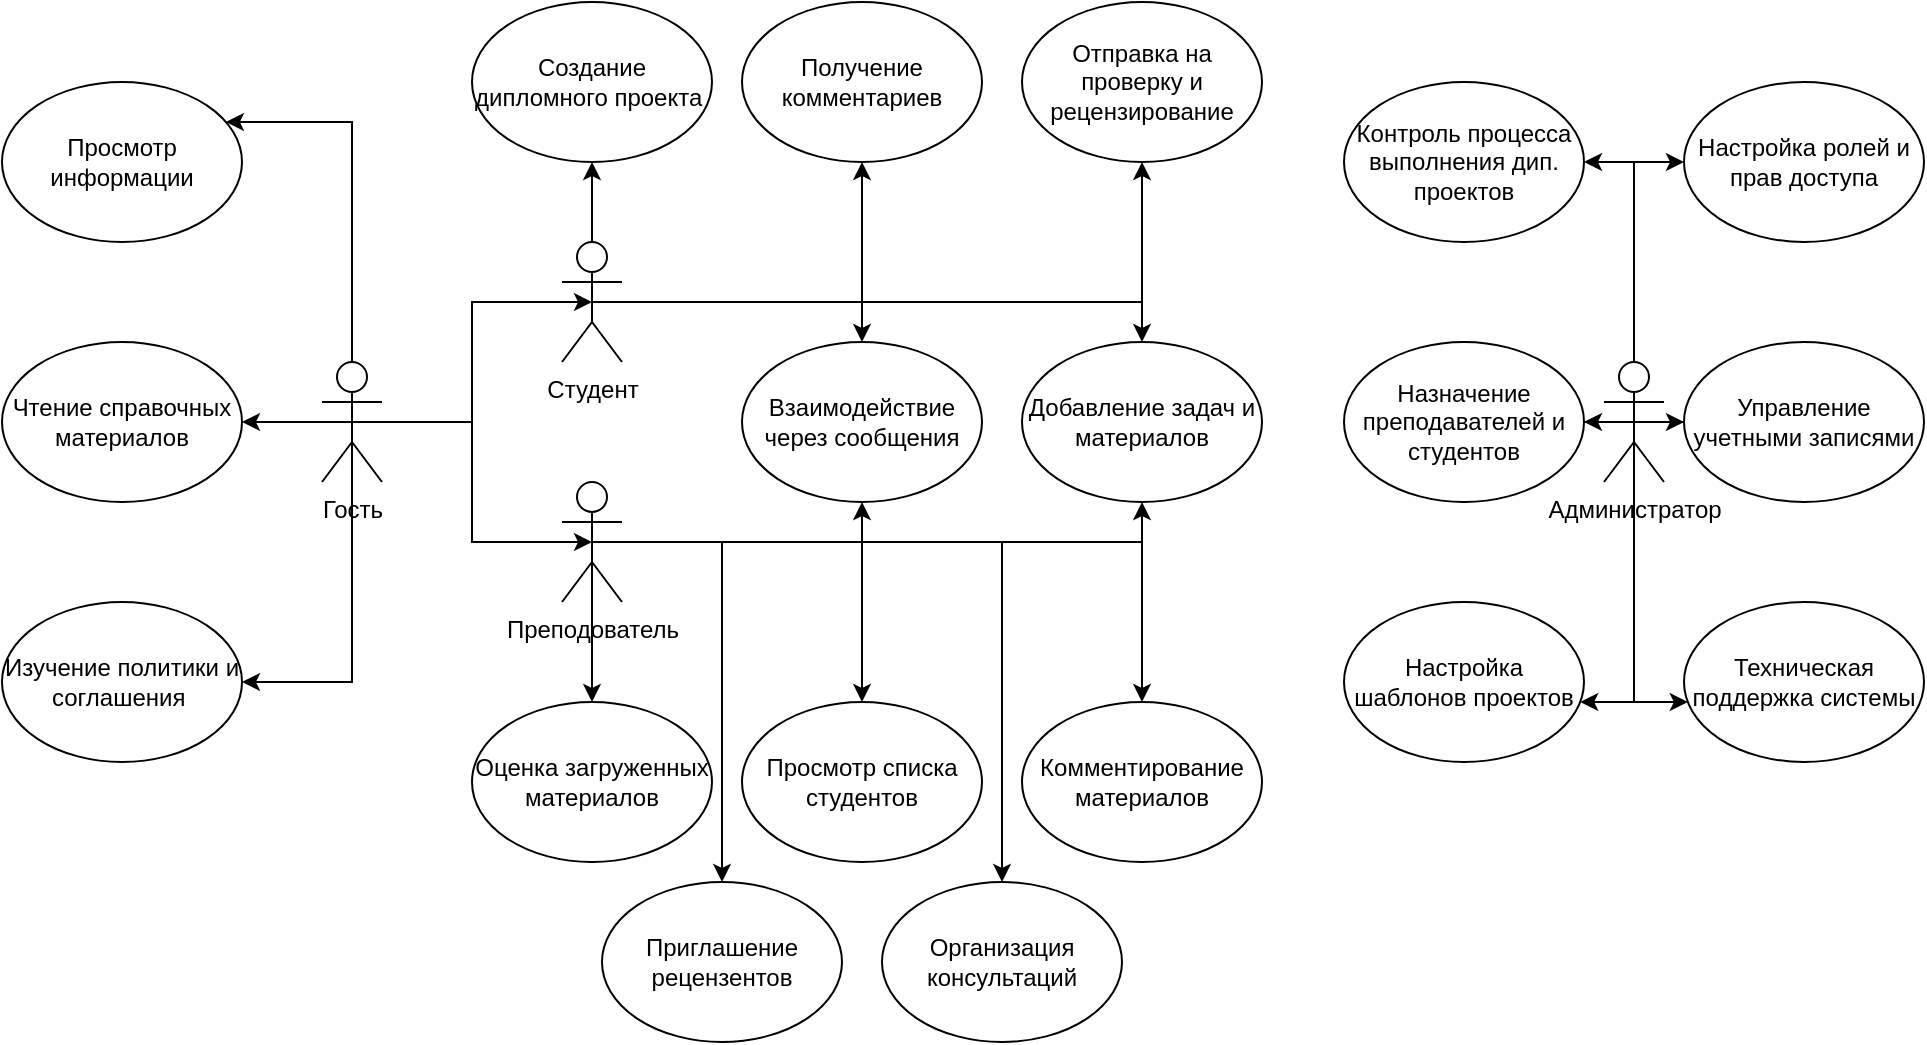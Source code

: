 <mxfile version="24.7.17">
  <diagram name="Страница — 1" id="iuXsO0uOkUwN68_SVl8-">
    <mxGraphModel dx="1290" dy="618" grid="0" gridSize="10" guides="1" tooltips="1" connect="1" arrows="1" fold="1" page="1" pageScale="1" pageWidth="827" pageHeight="1169" math="0" shadow="0">
      <root>
        <mxCell id="0" />
        <mxCell id="1" parent="0" />
        <mxCell id="vZla5wxiAgRuiut6L9_P-15" style="edgeStyle=orthogonalEdgeStyle;rounded=0;orthogonalLoop=1;jettySize=auto;html=1;exitX=0.5;exitY=0.5;exitDx=0;exitDy=0;exitPerimeter=0;" edge="1" parent="1" source="vZla5wxiAgRuiut6L9_P-1" target="vZla5wxiAgRuiut6L9_P-12">
          <mxGeometry relative="1" as="geometry">
            <Array as="points">
              <mxPoint x="195" y="80" />
            </Array>
          </mxGeometry>
        </mxCell>
        <mxCell id="vZla5wxiAgRuiut6L9_P-16" style="edgeStyle=orthogonalEdgeStyle;rounded=0;orthogonalLoop=1;jettySize=auto;html=1;exitX=0.5;exitY=0.5;exitDx=0;exitDy=0;exitPerimeter=0;" edge="1" parent="1" source="vZla5wxiAgRuiut6L9_P-1" target="vZla5wxiAgRuiut6L9_P-14">
          <mxGeometry relative="1" as="geometry">
            <Array as="points">
              <mxPoint x="195" y="360" />
            </Array>
          </mxGeometry>
        </mxCell>
        <mxCell id="vZla5wxiAgRuiut6L9_P-19" style="edgeStyle=orthogonalEdgeStyle;rounded=0;orthogonalLoop=1;jettySize=auto;html=1;exitX=0.5;exitY=0.5;exitDx=0;exitDy=0;exitPerimeter=0;" edge="1" parent="1" source="vZla5wxiAgRuiut6L9_P-1" target="vZla5wxiAgRuiut6L9_P-13">
          <mxGeometry relative="1" as="geometry" />
        </mxCell>
        <mxCell id="vZla5wxiAgRuiut6L9_P-20" style="edgeStyle=orthogonalEdgeStyle;rounded=0;orthogonalLoop=1;jettySize=auto;html=1;exitX=0.5;exitY=0.5;exitDx=0;exitDy=0;exitPerimeter=0;entryX=0.5;entryY=0.5;entryDx=0;entryDy=0;entryPerimeter=0;" edge="1" parent="1" source="vZla5wxiAgRuiut6L9_P-1" target="vZla5wxiAgRuiut6L9_P-2">
          <mxGeometry relative="1" as="geometry" />
        </mxCell>
        <mxCell id="vZla5wxiAgRuiut6L9_P-21" style="edgeStyle=orthogonalEdgeStyle;rounded=0;orthogonalLoop=1;jettySize=auto;html=1;exitX=0.5;exitY=0.5;exitDx=0;exitDy=0;exitPerimeter=0;entryX=0.5;entryY=0.5;entryDx=0;entryDy=0;entryPerimeter=0;" edge="1" parent="1" source="vZla5wxiAgRuiut6L9_P-1" target="vZla5wxiAgRuiut6L9_P-3">
          <mxGeometry relative="1" as="geometry" />
        </mxCell>
        <mxCell id="vZla5wxiAgRuiut6L9_P-1" value="Гость" style="shape=umlActor;verticalLabelPosition=bottom;verticalAlign=top;html=1;outlineConnect=0;" vertex="1" parent="1">
          <mxGeometry x="180" y="200" width="30" height="60" as="geometry" />
        </mxCell>
        <mxCell id="vZla5wxiAgRuiut6L9_P-27" style="edgeStyle=orthogonalEdgeStyle;rounded=0;orthogonalLoop=1;jettySize=auto;html=1;exitX=0.5;exitY=0.5;exitDx=0;exitDy=0;exitPerimeter=0;" edge="1" parent="1" source="vZla5wxiAgRuiut6L9_P-2" target="vZla5wxiAgRuiut6L9_P-22">
          <mxGeometry relative="1" as="geometry" />
        </mxCell>
        <mxCell id="vZla5wxiAgRuiut6L9_P-28" style="edgeStyle=orthogonalEdgeStyle;rounded=0;orthogonalLoop=1;jettySize=auto;html=1;exitX=0.5;exitY=0.5;exitDx=0;exitDy=0;exitPerimeter=0;" edge="1" parent="1" source="vZla5wxiAgRuiut6L9_P-2" target="vZla5wxiAgRuiut6L9_P-24">
          <mxGeometry relative="1" as="geometry" />
        </mxCell>
        <mxCell id="vZla5wxiAgRuiut6L9_P-29" style="edgeStyle=orthogonalEdgeStyle;rounded=0;orthogonalLoop=1;jettySize=auto;html=1;exitX=0.5;exitY=0.5;exitDx=0;exitDy=0;exitPerimeter=0;" edge="1" parent="1" source="vZla5wxiAgRuiut6L9_P-2" target="vZla5wxiAgRuiut6L9_P-26">
          <mxGeometry relative="1" as="geometry" />
        </mxCell>
        <mxCell id="vZla5wxiAgRuiut6L9_P-30" style="edgeStyle=orthogonalEdgeStyle;rounded=0;orthogonalLoop=1;jettySize=auto;html=1;exitX=0.5;exitY=0.5;exitDx=0;exitDy=0;exitPerimeter=0;" edge="1" parent="1" source="vZla5wxiAgRuiut6L9_P-2" target="vZla5wxiAgRuiut6L9_P-25">
          <mxGeometry relative="1" as="geometry">
            <Array as="points">
              <mxPoint x="450" y="170" />
            </Array>
          </mxGeometry>
        </mxCell>
        <mxCell id="vZla5wxiAgRuiut6L9_P-31" style="edgeStyle=orthogonalEdgeStyle;rounded=0;orthogonalLoop=1;jettySize=auto;html=1;exitX=0.5;exitY=0.5;exitDx=0;exitDy=0;exitPerimeter=0;" edge="1" parent="1" source="vZla5wxiAgRuiut6L9_P-2" target="vZla5wxiAgRuiut6L9_P-23">
          <mxGeometry relative="1" as="geometry">
            <Array as="points">
              <mxPoint x="590" y="170" />
            </Array>
          </mxGeometry>
        </mxCell>
        <mxCell id="vZla5wxiAgRuiut6L9_P-2" value="Студент" style="shape=umlActor;verticalLabelPosition=bottom;verticalAlign=top;html=1;outlineConnect=0;" vertex="1" parent="1">
          <mxGeometry x="300" y="140" width="30" height="60" as="geometry" />
        </mxCell>
        <mxCell id="vZla5wxiAgRuiut6L9_P-32" style="edgeStyle=orthogonalEdgeStyle;rounded=0;orthogonalLoop=1;jettySize=auto;html=1;exitX=0.5;exitY=0.5;exitDx=0;exitDy=0;exitPerimeter=0;" edge="1" parent="1" source="vZla5wxiAgRuiut6L9_P-3" target="vZla5wxiAgRuiut6L9_P-25">
          <mxGeometry relative="1" as="geometry">
            <Array as="points">
              <mxPoint x="450" y="290" />
            </Array>
          </mxGeometry>
        </mxCell>
        <mxCell id="vZla5wxiAgRuiut6L9_P-33" style="edgeStyle=orthogonalEdgeStyle;rounded=0;orthogonalLoop=1;jettySize=auto;html=1;exitX=0.5;exitY=0.5;exitDx=0;exitDy=0;exitPerimeter=0;entryX=0.5;entryY=1;entryDx=0;entryDy=0;" edge="1" parent="1" source="vZla5wxiAgRuiut6L9_P-3" target="vZla5wxiAgRuiut6L9_P-23">
          <mxGeometry relative="1" as="geometry">
            <Array as="points">
              <mxPoint x="590" y="290" />
            </Array>
          </mxGeometry>
        </mxCell>
        <mxCell id="vZla5wxiAgRuiut6L9_P-43" style="edgeStyle=orthogonalEdgeStyle;rounded=0;orthogonalLoop=1;jettySize=auto;html=1;exitX=0.5;exitY=0.5;exitDx=0;exitDy=0;exitPerimeter=0;entryX=0.5;entryY=0;entryDx=0;entryDy=0;" edge="1" parent="1" source="vZla5wxiAgRuiut6L9_P-3" target="vZla5wxiAgRuiut6L9_P-34">
          <mxGeometry relative="1" as="geometry" />
        </mxCell>
        <mxCell id="vZla5wxiAgRuiut6L9_P-44" style="edgeStyle=orthogonalEdgeStyle;rounded=0;orthogonalLoop=1;jettySize=auto;html=1;exitX=0.5;exitY=0.5;exitDx=0;exitDy=0;exitPerimeter=0;" edge="1" parent="1" source="vZla5wxiAgRuiut6L9_P-3" target="vZla5wxiAgRuiut6L9_P-40">
          <mxGeometry relative="1" as="geometry" />
        </mxCell>
        <mxCell id="vZla5wxiAgRuiut6L9_P-45" style="edgeStyle=orthogonalEdgeStyle;rounded=0;orthogonalLoop=1;jettySize=auto;html=1;exitX=0.5;exitY=0.5;exitDx=0;exitDy=0;exitPerimeter=0;" edge="1" parent="1" source="vZla5wxiAgRuiut6L9_P-3" target="vZla5wxiAgRuiut6L9_P-35">
          <mxGeometry relative="1" as="geometry" />
        </mxCell>
        <mxCell id="vZla5wxiAgRuiut6L9_P-46" style="edgeStyle=orthogonalEdgeStyle;rounded=0;orthogonalLoop=1;jettySize=auto;html=1;exitX=0.5;exitY=0.5;exitDx=0;exitDy=0;exitPerimeter=0;" edge="1" parent="1" source="vZla5wxiAgRuiut6L9_P-3" target="vZla5wxiAgRuiut6L9_P-37">
          <mxGeometry relative="1" as="geometry">
            <Array as="points">
              <mxPoint x="380" y="290" />
            </Array>
          </mxGeometry>
        </mxCell>
        <mxCell id="vZla5wxiAgRuiut6L9_P-47" style="edgeStyle=orthogonalEdgeStyle;rounded=0;orthogonalLoop=1;jettySize=auto;html=1;exitX=0.5;exitY=0.5;exitDx=0;exitDy=0;exitPerimeter=0;" edge="1" parent="1" source="vZla5wxiAgRuiut6L9_P-3" target="vZla5wxiAgRuiut6L9_P-39">
          <mxGeometry relative="1" as="geometry" />
        </mxCell>
        <mxCell id="vZla5wxiAgRuiut6L9_P-3" value="Преподователь" style="shape=umlActor;verticalLabelPosition=bottom;verticalAlign=top;html=1;outlineConnect=0;" vertex="1" parent="1">
          <mxGeometry x="300" y="260" width="30" height="60" as="geometry" />
        </mxCell>
        <mxCell id="vZla5wxiAgRuiut6L9_P-55" style="edgeStyle=orthogonalEdgeStyle;rounded=0;orthogonalLoop=1;jettySize=auto;html=1;exitX=0.5;exitY=0.5;exitDx=0;exitDy=0;exitPerimeter=0;" edge="1" parent="1" source="vZla5wxiAgRuiut6L9_P-4" target="vZla5wxiAgRuiut6L9_P-50">
          <mxGeometry relative="1" as="geometry" />
        </mxCell>
        <mxCell id="vZla5wxiAgRuiut6L9_P-56" style="edgeStyle=orthogonalEdgeStyle;rounded=0;orthogonalLoop=1;jettySize=auto;html=1;exitX=0.5;exitY=0.5;exitDx=0;exitDy=0;exitPerimeter=0;" edge="1" parent="1" source="vZla5wxiAgRuiut6L9_P-4" target="vZla5wxiAgRuiut6L9_P-53">
          <mxGeometry relative="1" as="geometry" />
        </mxCell>
        <mxCell id="vZla5wxiAgRuiut6L9_P-57" style="edgeStyle=orthogonalEdgeStyle;rounded=0;orthogonalLoop=1;jettySize=auto;html=1;exitX=0.5;exitY=0.5;exitDx=0;exitDy=0;exitPerimeter=0;" edge="1" parent="1" source="vZla5wxiAgRuiut6L9_P-4" target="vZla5wxiAgRuiut6L9_P-52">
          <mxGeometry relative="1" as="geometry">
            <Array as="points">
              <mxPoint x="836" y="100" />
            </Array>
          </mxGeometry>
        </mxCell>
        <mxCell id="vZla5wxiAgRuiut6L9_P-58" style="edgeStyle=orthogonalEdgeStyle;rounded=0;orthogonalLoop=1;jettySize=auto;html=1;exitX=0.5;exitY=0.5;exitDx=0;exitDy=0;exitPerimeter=0;" edge="1" parent="1" source="vZla5wxiAgRuiut6L9_P-4" target="vZla5wxiAgRuiut6L9_P-49">
          <mxGeometry relative="1" as="geometry">
            <Array as="points">
              <mxPoint x="836" y="100" />
            </Array>
          </mxGeometry>
        </mxCell>
        <mxCell id="vZla5wxiAgRuiut6L9_P-60" style="edgeStyle=orthogonalEdgeStyle;rounded=0;orthogonalLoop=1;jettySize=auto;html=1;exitX=0.5;exitY=0.5;exitDx=0;exitDy=0;exitPerimeter=0;" edge="1" parent="1" source="vZla5wxiAgRuiut6L9_P-4" target="vZla5wxiAgRuiut6L9_P-54">
          <mxGeometry relative="1" as="geometry">
            <Array as="points">
              <mxPoint x="836" y="370" />
            </Array>
          </mxGeometry>
        </mxCell>
        <mxCell id="vZla5wxiAgRuiut6L9_P-61" style="edgeStyle=orthogonalEdgeStyle;rounded=0;orthogonalLoop=1;jettySize=auto;html=1;exitX=0.5;exitY=0.5;exitDx=0;exitDy=0;exitPerimeter=0;" edge="1" parent="1" source="vZla5wxiAgRuiut6L9_P-4" target="vZla5wxiAgRuiut6L9_P-51">
          <mxGeometry relative="1" as="geometry">
            <Array as="points">
              <mxPoint x="836" y="370" />
            </Array>
          </mxGeometry>
        </mxCell>
        <mxCell id="vZla5wxiAgRuiut6L9_P-4" value="Администратор" style="shape=umlActor;verticalLabelPosition=bottom;verticalAlign=top;html=1;outlineConnect=0;" vertex="1" parent="1">
          <mxGeometry x="821" y="200" width="30" height="60" as="geometry" />
        </mxCell>
        <mxCell id="vZla5wxiAgRuiut6L9_P-12" value="Просмотр информации" style="ellipse;whiteSpace=wrap;html=1;" vertex="1" parent="1">
          <mxGeometry x="20" y="60" width="120" height="80" as="geometry" />
        </mxCell>
        <mxCell id="vZla5wxiAgRuiut6L9_P-13" value="Чтение справочных материалов" style="ellipse;whiteSpace=wrap;html=1;" vertex="1" parent="1">
          <mxGeometry x="20" y="190" width="120" height="80" as="geometry" />
        </mxCell>
        <mxCell id="vZla5wxiAgRuiut6L9_P-14" value="Изучение политики и соглашения&amp;nbsp;" style="ellipse;whiteSpace=wrap;html=1;" vertex="1" parent="1">
          <mxGeometry x="20" y="320" width="120" height="80" as="geometry" />
        </mxCell>
        <mxCell id="vZla5wxiAgRuiut6L9_P-22" value="Создание дипломного проекта&amp;nbsp;" style="ellipse;whiteSpace=wrap;html=1;" vertex="1" parent="1">
          <mxGeometry x="255" y="20" width="120" height="80" as="geometry" />
        </mxCell>
        <mxCell id="vZla5wxiAgRuiut6L9_P-23" value="Добавление задач и материалов" style="ellipse;whiteSpace=wrap;html=1;" vertex="1" parent="1">
          <mxGeometry x="530" y="190" width="120" height="80" as="geometry" />
        </mxCell>
        <mxCell id="vZla5wxiAgRuiut6L9_P-24" value="Получение комментариев" style="ellipse;whiteSpace=wrap;html=1;" vertex="1" parent="1">
          <mxGeometry x="390" y="20" width="120" height="80" as="geometry" />
        </mxCell>
        <mxCell id="vZla5wxiAgRuiut6L9_P-25" value="Взаимодействие через сообщения" style="ellipse;whiteSpace=wrap;html=1;" vertex="1" parent="1">
          <mxGeometry x="390" y="190" width="120" height="80" as="geometry" />
        </mxCell>
        <mxCell id="vZla5wxiAgRuiut6L9_P-26" value="Отправка на проверку и рецензирование" style="ellipse;whiteSpace=wrap;html=1;" vertex="1" parent="1">
          <mxGeometry x="530" y="20" width="120" height="80" as="geometry" />
        </mxCell>
        <mxCell id="vZla5wxiAgRuiut6L9_P-34" value="Оценка загруженных материалов" style="ellipse;whiteSpace=wrap;html=1;" vertex="1" parent="1">
          <mxGeometry x="255" y="370" width="120" height="80" as="geometry" />
        </mxCell>
        <mxCell id="vZla5wxiAgRuiut6L9_P-35" value="Комментирование материалов" style="ellipse;whiteSpace=wrap;html=1;" vertex="1" parent="1">
          <mxGeometry x="530" y="370" width="120" height="80" as="geometry" />
        </mxCell>
        <mxCell id="vZla5wxiAgRuiut6L9_P-37" value="Приглашение рецензентов" style="ellipse;whiteSpace=wrap;html=1;" vertex="1" parent="1">
          <mxGeometry x="320" y="460" width="120" height="80" as="geometry" />
        </mxCell>
        <mxCell id="vZla5wxiAgRuiut6L9_P-39" value="Организация консультаций" style="ellipse;whiteSpace=wrap;html=1;" vertex="1" parent="1">
          <mxGeometry x="460" y="460" width="120" height="80" as="geometry" />
        </mxCell>
        <mxCell id="vZla5wxiAgRuiut6L9_P-40" value="Просмотр списка студентов" style="ellipse;whiteSpace=wrap;html=1;" vertex="1" parent="1">
          <mxGeometry x="390" y="370" width="120" height="80" as="geometry" />
        </mxCell>
        <mxCell id="vZla5wxiAgRuiut6L9_P-49" value="Настройка ролей и прав доступа" style="ellipse;whiteSpace=wrap;html=1;" vertex="1" parent="1">
          <mxGeometry x="861" y="60" width="120" height="80" as="geometry" />
        </mxCell>
        <mxCell id="vZla5wxiAgRuiut6L9_P-50" value="Управление учетными записями" style="ellipse;whiteSpace=wrap;html=1;" vertex="1" parent="1">
          <mxGeometry x="861" y="190" width="120" height="80" as="geometry" />
        </mxCell>
        <mxCell id="vZla5wxiAgRuiut6L9_P-51" value="Настройка шаблонов проектов" style="ellipse;whiteSpace=wrap;html=1;" vertex="1" parent="1">
          <mxGeometry x="691" y="320" width="120" height="80" as="geometry" />
        </mxCell>
        <mxCell id="vZla5wxiAgRuiut6L9_P-52" value="Контроль процесса выполнения дип. проектов" style="ellipse;whiteSpace=wrap;html=1;" vertex="1" parent="1">
          <mxGeometry x="691" y="60" width="120" height="80" as="geometry" />
        </mxCell>
        <mxCell id="vZla5wxiAgRuiut6L9_P-53" value="Назначение преподавателей и студентов" style="ellipse;whiteSpace=wrap;html=1;" vertex="1" parent="1">
          <mxGeometry x="691" y="190" width="120" height="80" as="geometry" />
        </mxCell>
        <mxCell id="vZla5wxiAgRuiut6L9_P-54" value="Техническая поддержка системы" style="ellipse;whiteSpace=wrap;html=1;" vertex="1" parent="1">
          <mxGeometry x="861" y="320" width="120" height="80" as="geometry" />
        </mxCell>
      </root>
    </mxGraphModel>
  </diagram>
</mxfile>
